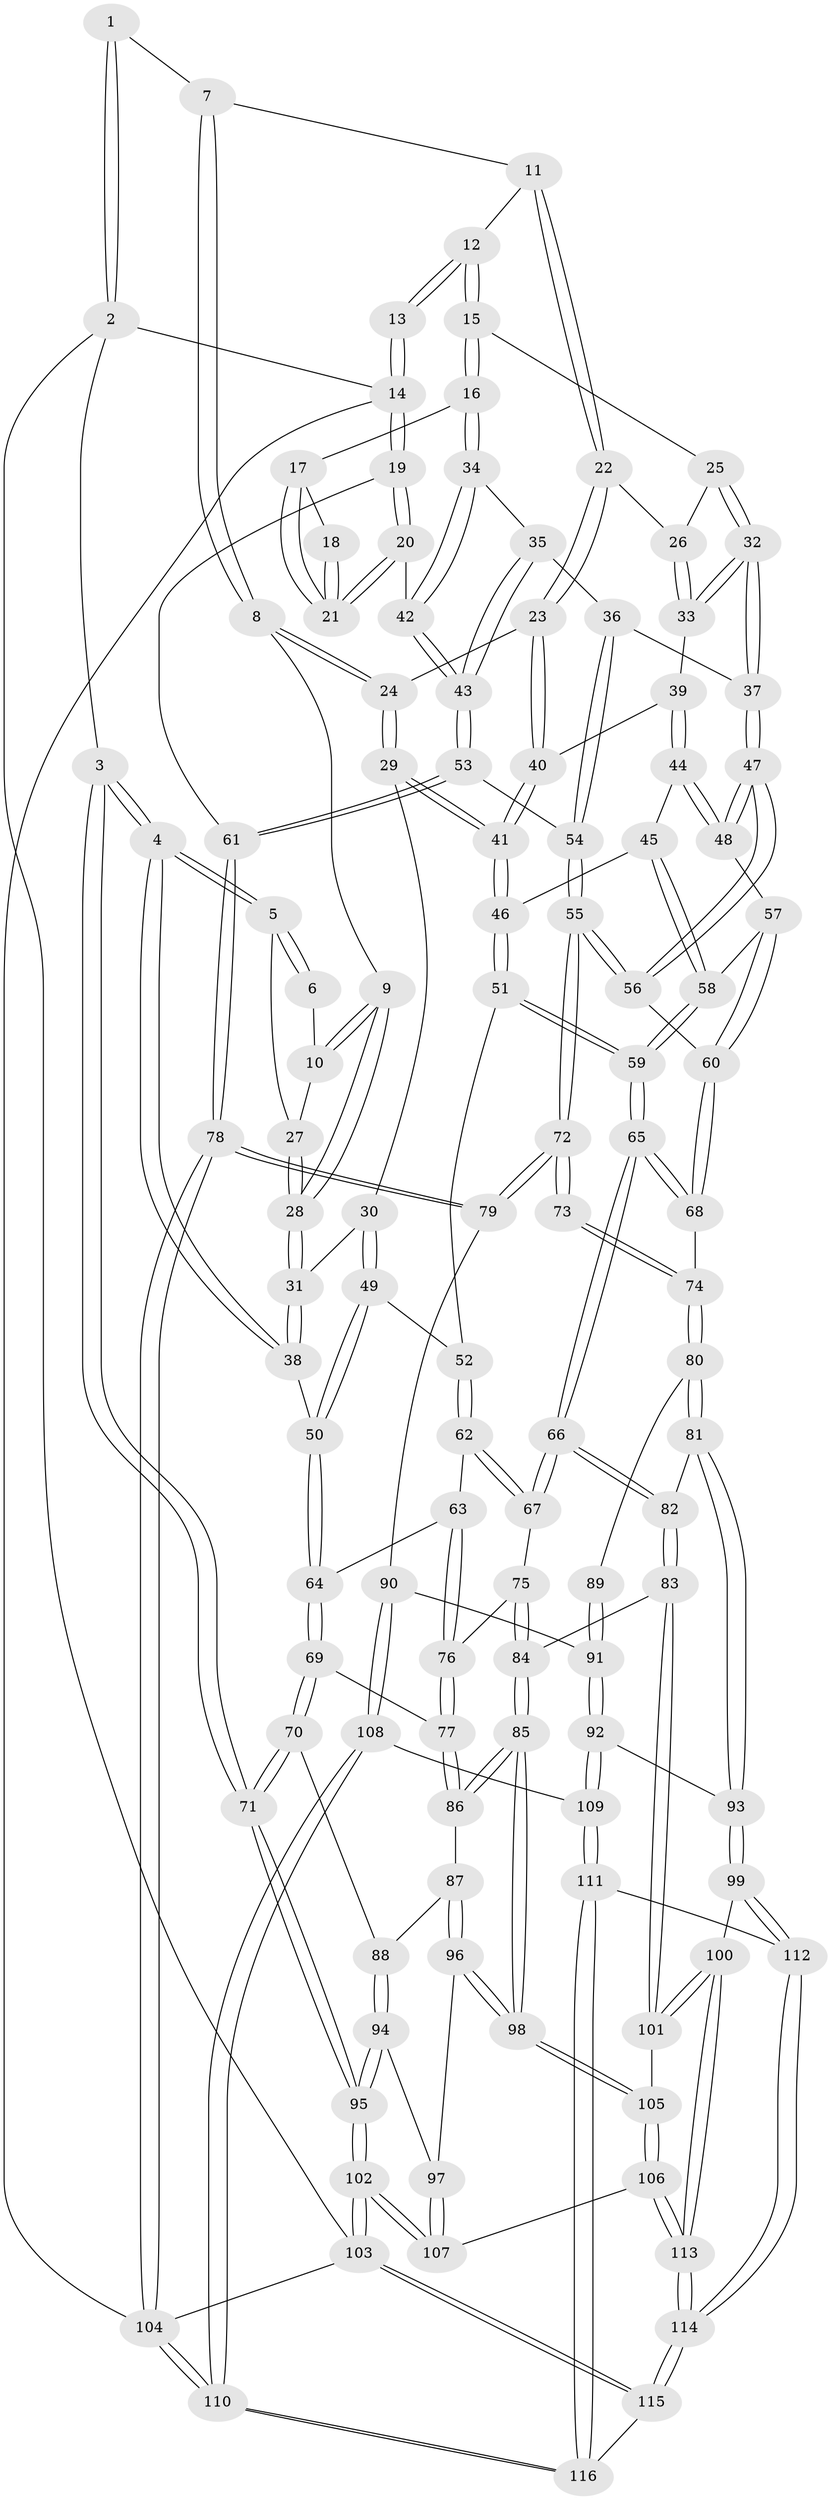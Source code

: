 // Generated by graph-tools (version 1.1) at 2025/01/03/09/25 05:01:59]
// undirected, 116 vertices, 287 edges
graph export_dot {
graph [start="1"]
  node [color=gray90,style=filled];
  1 [pos="+0.2446629757284202+0"];
  2 [pos="+0+0"];
  3 [pos="+0+0.2519824014529308"];
  4 [pos="+0+0.25669509294767795"];
  5 [pos="+0.08969785599886546+0.09778056150386727"];
  6 [pos="+0.2356975817584625+0"];
  7 [pos="+0.27432171706889247+0"];
  8 [pos="+0.3064509626239782+0.05386035992275489"];
  9 [pos="+0.2700290158676448+0.08764047839350657"];
  10 [pos="+0.1858570989215311+0.0715900847043064"];
  11 [pos="+0.5485804526077633+0"];
  12 [pos="+0.6574164393272917+0"];
  13 [pos="+0.9400655461725728+0"];
  14 [pos="+1+0"];
  15 [pos="+0.6896405247228492+0.025687000127519646"];
  16 [pos="+0.8174073231721773+0.13943452050602714"];
  17 [pos="+0.8628485041140981+0.11909443036307679"];
  18 [pos="+0.9159866158907958+0"];
  19 [pos="+1+0.2542369002029727"];
  20 [pos="+1+0.2571745957748203"];
  21 [pos="+0.9803701534696503+0.1683908783473373"];
  22 [pos="+0.4725434530831517+0.08621029649476666"];
  23 [pos="+0.4632761162058184+0.10130647755860064"];
  24 [pos="+0.37456538225954755+0.11266706284262404"];
  25 [pos="+0.6863636230491432+0.03355214090401473"];
  26 [pos="+0.5829101547837351+0.11708570113141296"];
  27 [pos="+0.16867967351848076+0.08858430084950211"];
  28 [pos="+0.23387595585738583+0.18139092674301377"];
  29 [pos="+0.31616185577970973+0.2401644110034882"];
  30 [pos="+0.2845282312130364+0.24173202586897127"];
  31 [pos="+0.2342618115774831+0.22016420994819755"];
  32 [pos="+0.6594167519304307+0.24648444970491867"];
  33 [pos="+0.594539048166572+0.2409744765707753"];
  34 [pos="+0.7979822155572288+0.20173230736423345"];
  35 [pos="+0.7463167666042043+0.2486638852575598"];
  36 [pos="+0.7009440179837677+0.26302574370429116"];
  37 [pos="+0.6830918728080019+0.26268168241767764"];
  38 [pos="+0+0.29631493246762963"];
  39 [pos="+0.5905529955602481+0.24172788413325794"];
  40 [pos="+0.47352277140136656+0.13691437428912018"];
  41 [pos="+0.4060275037110466+0.2924678565600718"];
  42 [pos="+0.9923310566046004+0.3009507490829245"];
  43 [pos="+0.9042489856143069+0.37504501254745093"];
  44 [pos="+0.5133116896721296+0.30670314002864685"];
  45 [pos="+0.4778175394717653+0.31044090971227145"];
  46 [pos="+0.4111639566825235+0.2995327568852328"];
  47 [pos="+0.651937033296874+0.4063164211099006"];
  48 [pos="+0.5422824709812756+0.3593475410610074"];
  49 [pos="+0.2509582746059742+0.40345175067917777"];
  50 [pos="+0.07197203775227853+0.39087683541672963"];
  51 [pos="+0.3675175553571274+0.4159436154912802"];
  52 [pos="+0.254867852911849+0.4065552160845699"];
  53 [pos="+0.8567961212395683+0.459271498675883"];
  54 [pos="+0.8320716940302619+0.47619078804663234"];
  55 [pos="+0.7938391568750996+0.520929065840351"];
  56 [pos="+0.6613279057358822+0.458980730237104"];
  57 [pos="+0.5361086133050911+0.4221295105465211"];
  58 [pos="+0.48229267735726256+0.4556203858599479"];
  59 [pos="+0.4261558046481675+0.5366395964360647"];
  60 [pos="+0.6336959496589121+0.47125318068755473"];
  61 [pos="+1+0.6052375526580811"];
  62 [pos="+0.2539046622866875+0.5219081334830609"];
  63 [pos="+0.17197881326148562+0.5325826698957031"];
  64 [pos="+0.12304859988481046+0.5163555972939048"];
  65 [pos="+0.42806071814300045+0.5667955826855947"];
  66 [pos="+0.41822949206972365+0.5836916013234669"];
  67 [pos="+0.3285894407721909+0.578788335726211"];
  68 [pos="+0.5548878700673958+0.5470679314605914"];
  69 [pos="+0.07118103732979908+0.6447401452400825"];
  70 [pos="+0.05507304992505913+0.6513678696821704"];
  71 [pos="+0+0.6859384012131529"];
  72 [pos="+0.7926798701426554+0.661465994612698"];
  73 [pos="+0.7314433282288915+0.6533276674093702"];
  74 [pos="+0.6306997101052728+0.6223823756360324"];
  75 [pos="+0.21933829213290923+0.6529581754624624"];
  76 [pos="+0.21916488506697554+0.6529553238295633"];
  77 [pos="+0.1588867405190683+0.6779739585264204"];
  78 [pos="+1+0.8558383932046679"];
  79 [pos="+0.819838207848164+0.7190934355164935"];
  80 [pos="+0.5174714339702096+0.7098972344865926"];
  81 [pos="+0.48953353531906757+0.7141257453830416"];
  82 [pos="+0.4313079190627972+0.66541529554458"];
  83 [pos="+0.33114191096068957+0.7693063137018411"];
  84 [pos="+0.3001703746276855+0.7676542474839523"];
  85 [pos="+0.22362972836729494+0.8035675937605421"];
  86 [pos="+0.17007728810268494+0.7616938591848814"];
  87 [pos="+0.14886592162703102+0.7714028159813612"];
  88 [pos="+0.09369395166311238+0.7780238869089703"];
  89 [pos="+0.5620989964051087+0.7171457412409201"];
  90 [pos="+0.8045663293237176+0.7349963438190231"];
  91 [pos="+0.6580871192776651+0.7741072379319186"];
  92 [pos="+0.5746359326208759+0.8447090415471987"];
  93 [pos="+0.5156456500562867+0.8224818212003187"];
  94 [pos="+0.04242925725021027+0.8437159445138545"];
  95 [pos="+0+0.9997271736952498"];
  96 [pos="+0.12482600372289947+0.8442619376500943"];
  97 [pos="+0.08827235726688874+0.8510755234998076"];
  98 [pos="+0.20648289226291883+0.8631980253041337"];
  99 [pos="+0.4572477742943481+0.8846085365706576"];
  100 [pos="+0.3678935463342113+0.8764473693122435"];
  101 [pos="+0.3640740916144068+0.8687865655630267"];
  102 [pos="+0+1"];
  103 [pos="+0+1"];
  104 [pos="+1+1"];
  105 [pos="+0.20706938735020125+0.8669549130990735"];
  106 [pos="+0.2065893407339162+0.9097547854525347"];
  107 [pos="+0.13551114222587737+0.9078335122663569"];
  108 [pos="+0.7961761655922207+0.7541873751580777"];
  109 [pos="+0.6286877118273428+0.9334862223204087"];
  110 [pos="+0.7250553919317718+1"];
  111 [pos="+0.6376478884492696+1"];
  112 [pos="+0.47286289077413696+0.9324412455934717"];
  113 [pos="+0.2648806847497335+1"];
  114 [pos="+0.258664829127808+1"];
  115 [pos="+0.24553060209855113+1"];
  116 [pos="+0.6884798712864477+1"];
  1 -- 2;
  1 -- 2;
  1 -- 7;
  2 -- 3;
  2 -- 14;
  2 -- 103;
  3 -- 4;
  3 -- 4;
  3 -- 71;
  3 -- 71;
  4 -- 5;
  4 -- 5;
  4 -- 38;
  4 -- 38;
  5 -- 6;
  5 -- 6;
  5 -- 27;
  6 -- 10;
  7 -- 8;
  7 -- 8;
  7 -- 11;
  8 -- 9;
  8 -- 24;
  8 -- 24;
  9 -- 10;
  9 -- 10;
  9 -- 28;
  9 -- 28;
  10 -- 27;
  11 -- 12;
  11 -- 22;
  11 -- 22;
  12 -- 13;
  12 -- 13;
  12 -- 15;
  12 -- 15;
  13 -- 14;
  13 -- 14;
  14 -- 19;
  14 -- 19;
  14 -- 104;
  15 -- 16;
  15 -- 16;
  15 -- 25;
  16 -- 17;
  16 -- 34;
  16 -- 34;
  17 -- 18;
  17 -- 21;
  17 -- 21;
  18 -- 21;
  18 -- 21;
  19 -- 20;
  19 -- 20;
  19 -- 61;
  20 -- 21;
  20 -- 21;
  20 -- 42;
  22 -- 23;
  22 -- 23;
  22 -- 26;
  23 -- 24;
  23 -- 40;
  23 -- 40;
  24 -- 29;
  24 -- 29;
  25 -- 26;
  25 -- 32;
  25 -- 32;
  26 -- 33;
  26 -- 33;
  27 -- 28;
  27 -- 28;
  28 -- 31;
  28 -- 31;
  29 -- 30;
  29 -- 41;
  29 -- 41;
  30 -- 31;
  30 -- 49;
  30 -- 49;
  31 -- 38;
  31 -- 38;
  32 -- 33;
  32 -- 33;
  32 -- 37;
  32 -- 37;
  33 -- 39;
  34 -- 35;
  34 -- 42;
  34 -- 42;
  35 -- 36;
  35 -- 43;
  35 -- 43;
  36 -- 37;
  36 -- 54;
  36 -- 54;
  37 -- 47;
  37 -- 47;
  38 -- 50;
  39 -- 40;
  39 -- 44;
  39 -- 44;
  40 -- 41;
  40 -- 41;
  41 -- 46;
  41 -- 46;
  42 -- 43;
  42 -- 43;
  43 -- 53;
  43 -- 53;
  44 -- 45;
  44 -- 48;
  44 -- 48;
  45 -- 46;
  45 -- 58;
  45 -- 58;
  46 -- 51;
  46 -- 51;
  47 -- 48;
  47 -- 48;
  47 -- 56;
  47 -- 56;
  48 -- 57;
  49 -- 50;
  49 -- 50;
  49 -- 52;
  50 -- 64;
  50 -- 64;
  51 -- 52;
  51 -- 59;
  51 -- 59;
  52 -- 62;
  52 -- 62;
  53 -- 54;
  53 -- 61;
  53 -- 61;
  54 -- 55;
  54 -- 55;
  55 -- 56;
  55 -- 56;
  55 -- 72;
  55 -- 72;
  56 -- 60;
  57 -- 58;
  57 -- 60;
  57 -- 60;
  58 -- 59;
  58 -- 59;
  59 -- 65;
  59 -- 65;
  60 -- 68;
  60 -- 68;
  61 -- 78;
  61 -- 78;
  62 -- 63;
  62 -- 67;
  62 -- 67;
  63 -- 64;
  63 -- 76;
  63 -- 76;
  64 -- 69;
  64 -- 69;
  65 -- 66;
  65 -- 66;
  65 -- 68;
  65 -- 68;
  66 -- 67;
  66 -- 67;
  66 -- 82;
  66 -- 82;
  67 -- 75;
  68 -- 74;
  69 -- 70;
  69 -- 70;
  69 -- 77;
  70 -- 71;
  70 -- 71;
  70 -- 88;
  71 -- 95;
  71 -- 95;
  72 -- 73;
  72 -- 73;
  72 -- 79;
  72 -- 79;
  73 -- 74;
  73 -- 74;
  74 -- 80;
  74 -- 80;
  75 -- 76;
  75 -- 84;
  75 -- 84;
  76 -- 77;
  76 -- 77;
  77 -- 86;
  77 -- 86;
  78 -- 79;
  78 -- 79;
  78 -- 104;
  78 -- 104;
  79 -- 90;
  80 -- 81;
  80 -- 81;
  80 -- 89;
  81 -- 82;
  81 -- 93;
  81 -- 93;
  82 -- 83;
  82 -- 83;
  83 -- 84;
  83 -- 101;
  83 -- 101;
  84 -- 85;
  84 -- 85;
  85 -- 86;
  85 -- 86;
  85 -- 98;
  85 -- 98;
  86 -- 87;
  87 -- 88;
  87 -- 96;
  87 -- 96;
  88 -- 94;
  88 -- 94;
  89 -- 91;
  89 -- 91;
  90 -- 91;
  90 -- 108;
  90 -- 108;
  91 -- 92;
  91 -- 92;
  92 -- 93;
  92 -- 109;
  92 -- 109;
  93 -- 99;
  93 -- 99;
  94 -- 95;
  94 -- 95;
  94 -- 97;
  95 -- 102;
  95 -- 102;
  96 -- 97;
  96 -- 98;
  96 -- 98;
  97 -- 107;
  97 -- 107;
  98 -- 105;
  98 -- 105;
  99 -- 100;
  99 -- 112;
  99 -- 112;
  100 -- 101;
  100 -- 101;
  100 -- 113;
  100 -- 113;
  101 -- 105;
  102 -- 103;
  102 -- 103;
  102 -- 107;
  102 -- 107;
  103 -- 115;
  103 -- 115;
  103 -- 104;
  104 -- 110;
  104 -- 110;
  105 -- 106;
  105 -- 106;
  106 -- 107;
  106 -- 113;
  106 -- 113;
  108 -- 109;
  108 -- 110;
  108 -- 110;
  109 -- 111;
  109 -- 111;
  110 -- 116;
  110 -- 116;
  111 -- 112;
  111 -- 116;
  111 -- 116;
  112 -- 114;
  112 -- 114;
  113 -- 114;
  113 -- 114;
  114 -- 115;
  114 -- 115;
  115 -- 116;
}
